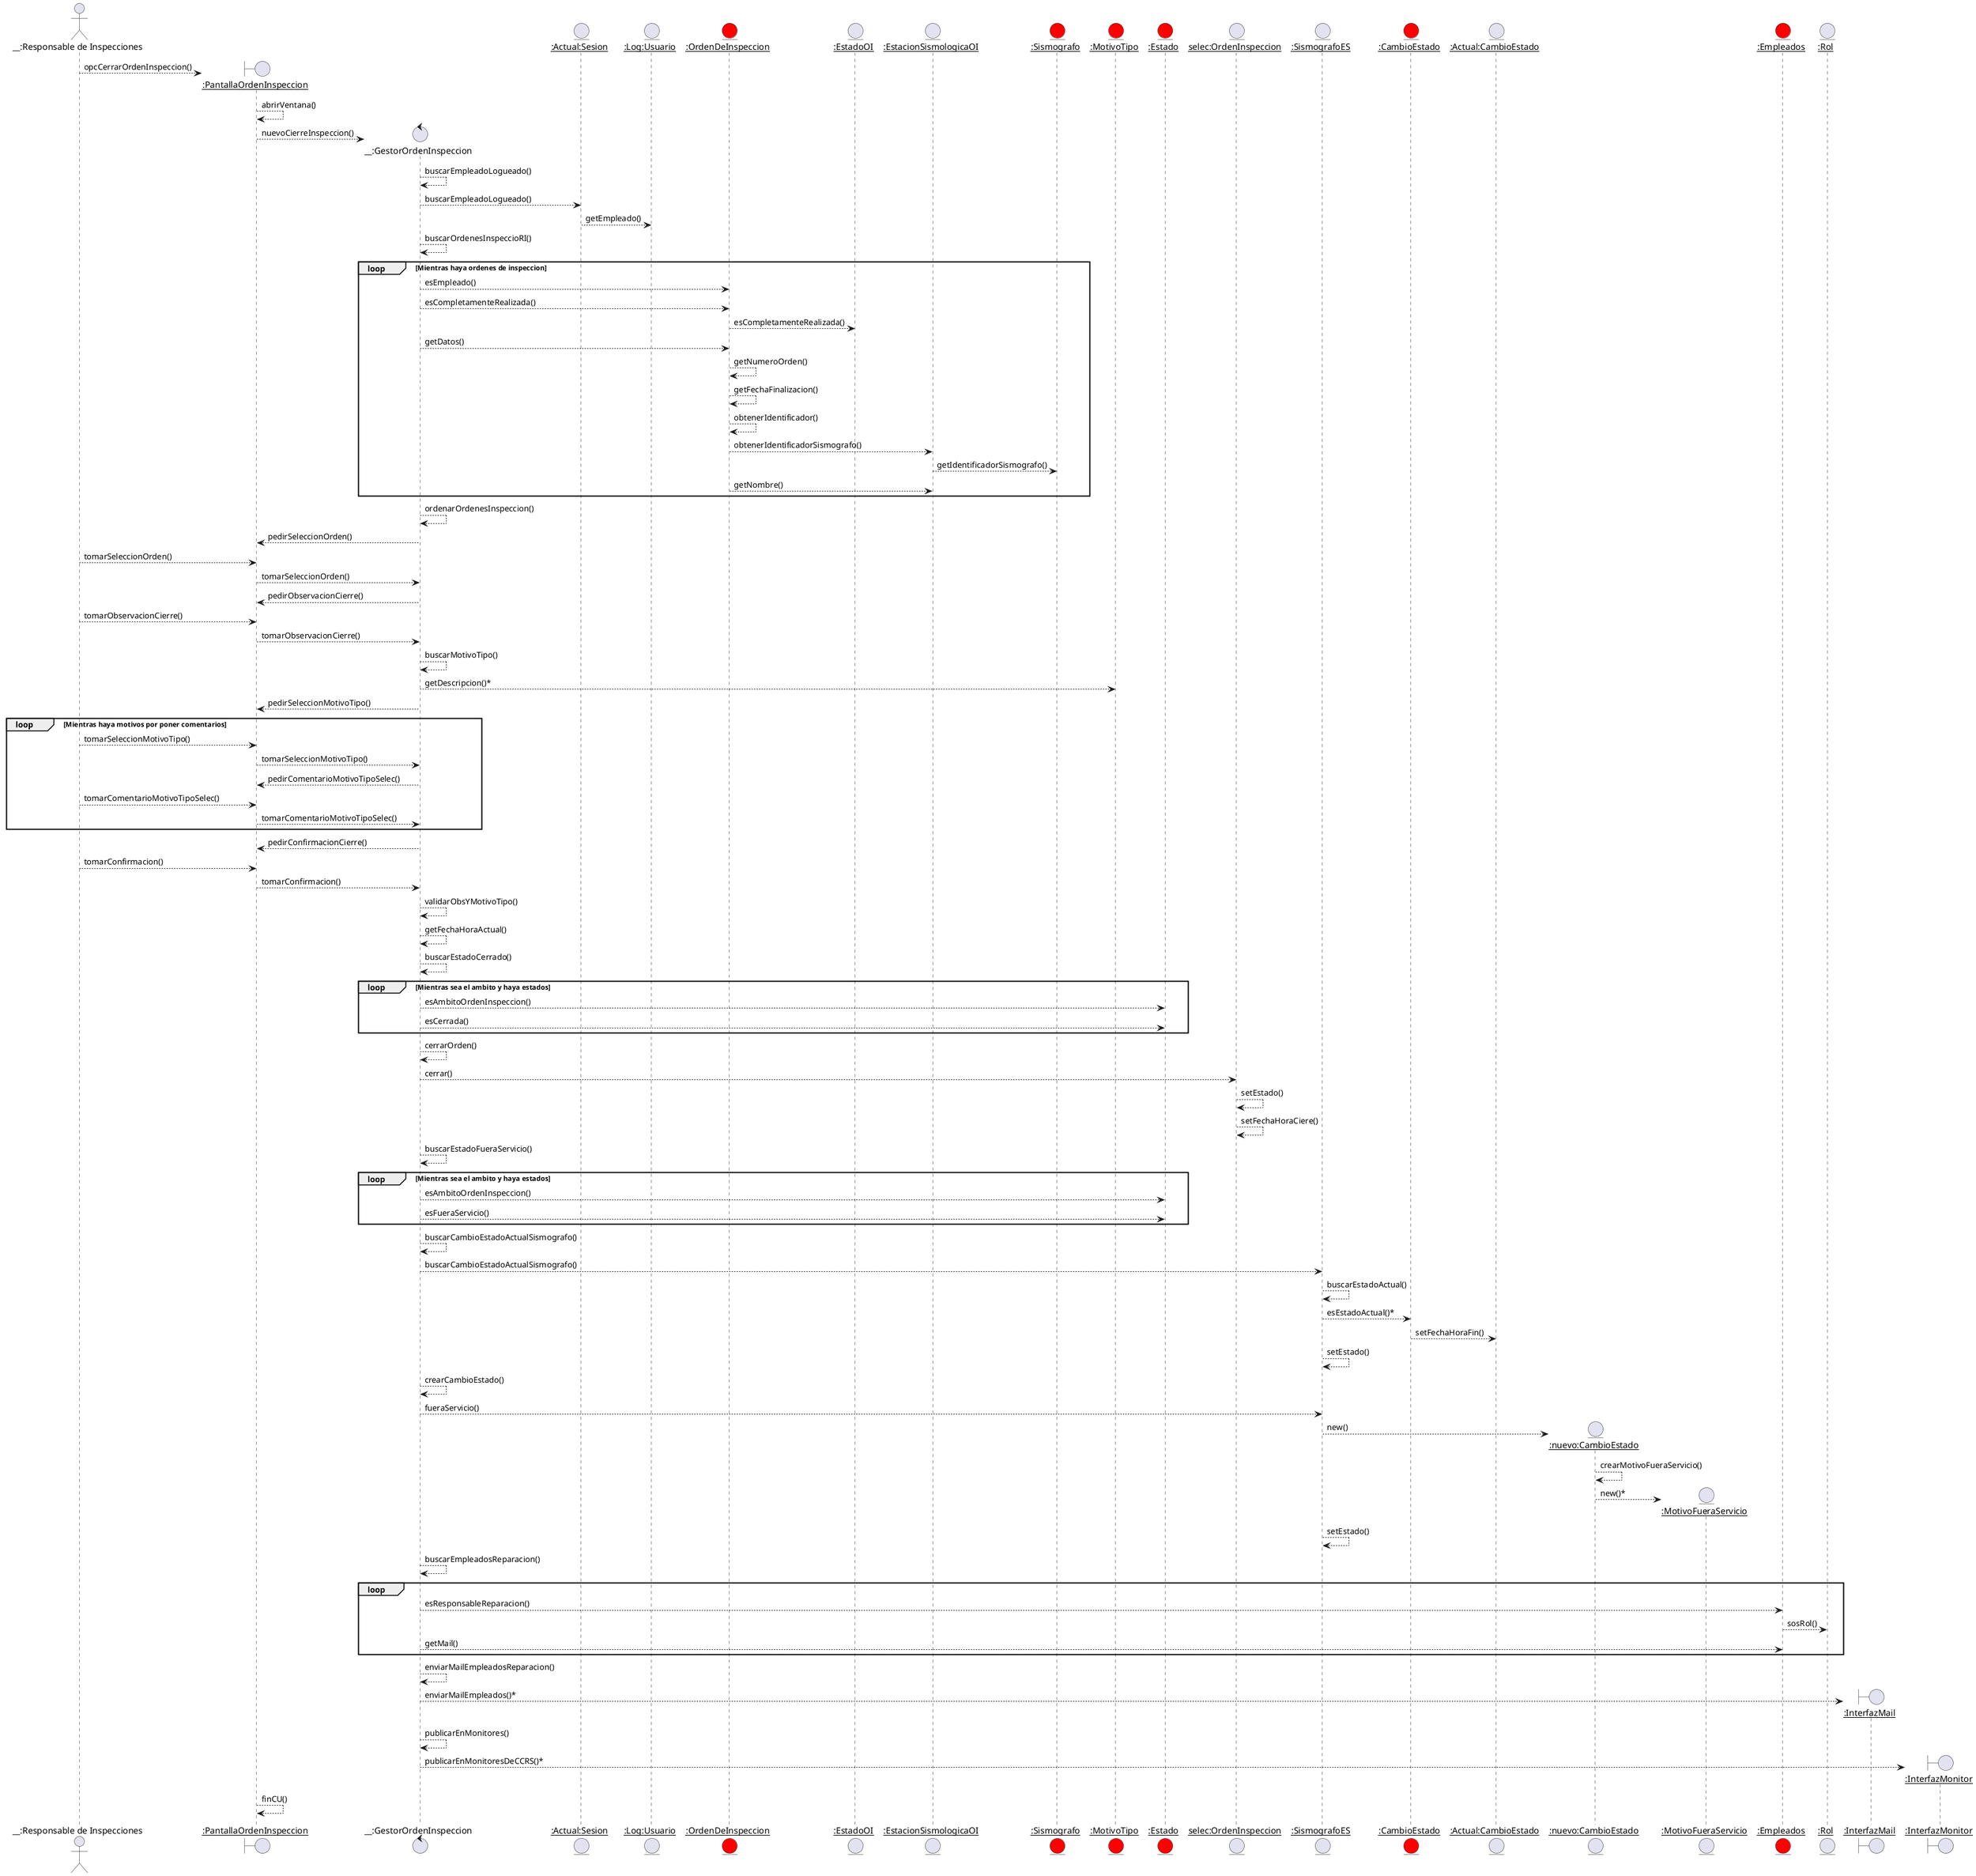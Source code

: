 @startuml darCierreOrdenInspeccion

actor "__:Responsable de Inspecciones" as RI

create boundary "__:PantallaOrdenInspeccion__" as POI

RI --> POI : opcCerrarOrdenInspeccion()
POI --> POI : abrirVentana()
create control "__:GestorOrdenInspeccion" as GOI

POI --> GOI : nuevoCierreInspeccion()

GOI --> GOI : buscarEmpleadoLogueado()

entity "__:Actual:Sesion__" as actualSesion
GOI --> actualSesion: buscarEmpleadoLogueado()
entity "__:Log:Usuario__" as LU
'Podemos poner Usuario o Log:Usuario, pero en este caso es mejor Log:Usuario ya que indicamos el usuario que tiene la sesion Actual'

actualSesion --> LU : getEmpleado()
'En este caso obtenemos el id del empleado logueado, solo el id pero'
'SI nos dice que necesita los datos del empleado iriamos a la entidad empleado para obtener estos datos'


entity "__:OrdenDeInspeccion__" as OI #red

GOI --> GOI : buscarOrdenesInspeccioRI()
group loop [Mientras haya ordenes de inspeccion]
    GOI --> OI : esEmpleado()
    'Esta va para separar lo que el mensaje esEmpleado de lo que es completamente realizado'
    GOI --> OI : esCompletamenteRealizada()

    entity "__:EstadoOI__" as EOI 
    entity "__:EstacionSismologicaOI__" as ESOI
    OI --> EOI : esCompletamenteRealizada()
    GOI --> OI : getDatos()
    OI --> OI : getNumeroOrden()
    OI --> OI : getFechaFinalizacion()
    entity "__:Sismografo__" as S #red
    OI --> OI : obtenerIdentificador()
    
    'Cuando usamos la dependencia, lo que hacemos es agregar un atributo temporal, con '
    OI --> ESOI : obtenerIdentificadorSismografo()
    ESOI --> S : getIdentificadorSismografo()
    OI --> ESOI : getNombre()
end

GOI --> GOI : ordenarOrdenesInspeccion()

GOI --> POI: pedirSeleccionOrden()

RI --> POI : tomarSeleccionOrden()
POI --> GOI : tomarSeleccionOrden()

GOI --> POI : pedirObservacionCierre()
RI --> POI : tomarObservacionCierre()

POI --> GOI : tomarObservacionCierre()
entity "__:MotivoTipo__" as MT #red

GOI --> GOI : buscarMotivoTipo()
GOI --> MT : getDescripcion()*

GOI --> POI : pedirSeleccionMotivoTipo()
group loop [Mientras haya motivos por poner comentarios]
    RI --> POI : tomarSeleccionMotivoTipo()

    POI --> GOI : tomarSeleccionMotivoTipo()

    GOI --> POI : pedirComentarioMotivoTipoSelec()
    RI --> POI : tomarComentarioMotivoTipoSelec()
    POI --> GOI : tomarComentarioMotivoTipoSelec()
end
GOI --> POI : pedirConfirmacionCierre()
RI --> POI : tomarConfirmacion()

POI --> GOI : tomarConfirmacion()

GOI --> GOI : validarObsYMotivoTipo()

GOI --> GOI : getFechaHoraActual()

entity "__:Estado__" as E #red

GOI --> GOI : buscarEstadoCerrado()
group loop [Mientras sea el ambito y haya estados]
    GOI --> E : esAmbitoOrdenInspeccion()
    GOI --> E : esCerrada()
end
entity "__selec:OrdenInspeccion__" as SOI
GOI --> GOI : cerrarOrden()
GOI --> SOI : cerrar()
SOI --> SOI : setEstado()
SOI --> SOI : setFechaHoraCiere()

entity "__:SismografoES__" as SES
GOI --> GOI : buscarEstadoFueraServicio()
group loop [Mientras sea el ambito y haya estados]
    GOI --> E : esAmbitoOrdenInspeccion()
    GOI --> E : esFueraServicio()
end

entity "__:CambioEstado__" as CE #red

entity "__:Actual:CambioEstado__" as ACEO

GOI --> GOI : buscarCambioEstadoActualSismografo()
GOI --> SES : buscarCambioEstadoActualSismografo()
SES --> SES : buscarEstadoActual()
SES --> CE : esEstadoActual()*
CE --> ACEO : setFechaHoraFin()
SES --> SES : setEstado()

GOI --> GOI : crearCambioEstado()
GOI --> SES : fueraServicio()

create entity "__:nuevo:CambioEstado__" as nCE
SES --> nCE: new()

nCE --> nCE : crearMotivoFueraServicio()

create entity "__:MotivoFueraServicio__" as MFS
nCE --> MFS : new()*

SES --> SES : setEstado()
entity "__:Empleados__" as Empleado #red
GOI --> GOI: buscarEmpleadosReparacion()
entity "__:Rol__" as R

group loop
    GOI --> Empleado : esResponsableReparacion()
    Empleado --> R : sosRol()
    GOI --> Empleado : getMail()
end

GOI --> GOI : enviarMailEmpleadosReparacion()
create boundary "__:InterfazMail__" as i
GOI --> i : enviarMailEmpleados()*

GOI --> GOI: publicarEnMonitores()
create boundary "__:InterfazMonitor__" as im
GOI --> im : publicarEnMonitoresDeCCRS()*

POI --> POI : finCU()

@enduml